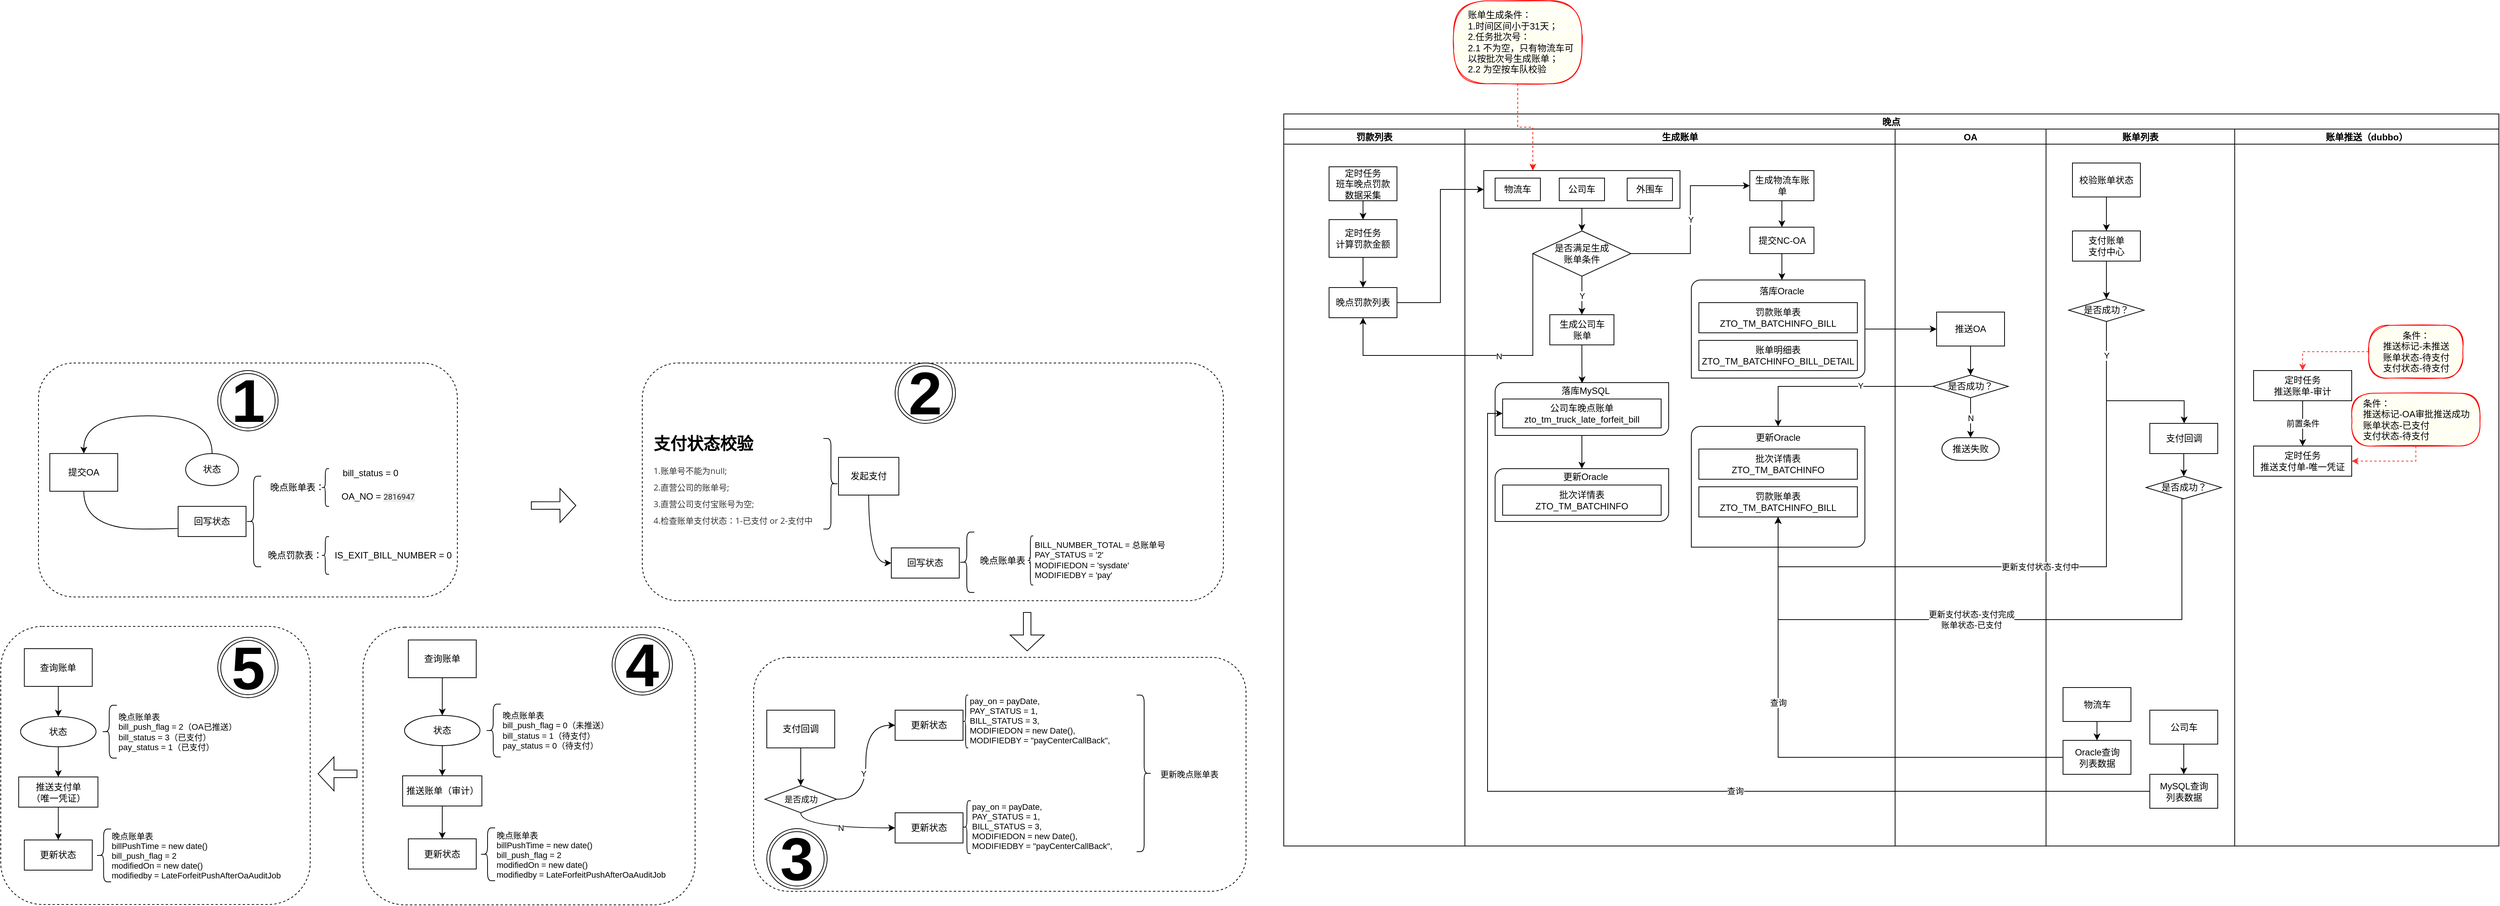 <mxfile version="16.4.5" type="github">
  <diagram id="prtHgNgQTEPvFCAcTncT" name="Page-1">
    <mxGraphModel dx="4143" dy="800" grid="1" gridSize="10" guides="1" tooltips="1" connect="1" arrows="1" fold="1" page="1" pageScale="1" pageWidth="827" pageHeight="1169" math="0" shadow="0">
      <root>
        <mxCell id="0" />
        <mxCell id="1" parent="0" />
        <mxCell id="BuZSOV_z1AhCAbQK65fi-113" value="" style="rounded=1;whiteSpace=wrap;html=1;fontSize=11;dashed=1;" parent="1" vertex="1">
          <mxGeometry x="-1960" y="1169" width="410" height="368.5" as="geometry" />
        </mxCell>
        <mxCell id="BuZSOV_z1AhCAbQK65fi-112" value="" style="rounded=1;whiteSpace=wrap;html=1;fontSize=11;dashed=1;" parent="1" vertex="1">
          <mxGeometry x="-1480" y="1170" width="440" height="368" as="geometry" />
        </mxCell>
        <mxCell id="BuZSOV_z1AhCAbQK65fi-111" value="" style="rounded=1;whiteSpace=wrap;html=1;fontSize=11;dashed=1;" parent="1" vertex="1">
          <mxGeometry x="-962.5" y="1210" width="652.5" height="310" as="geometry" />
        </mxCell>
        <mxCell id="BuZSOV_z1AhCAbQK65fi-108" value="" style="rounded=1;whiteSpace=wrap;html=1;fontSize=11;dashed=1;" parent="1" vertex="1">
          <mxGeometry x="-1910" y="820" width="555" height="310" as="geometry" />
        </mxCell>
        <mxCell id="uMShp87c-m1YUWxw9GuE-2" value="晚点" style="swimlane;childLayout=stackLayout;resizeParent=1;resizeParentMax=0;startSize=20;" parent="1" vertex="1">
          <mxGeometry x="-260" y="490" width="1610" height="970" as="geometry" />
        </mxCell>
        <mxCell id="uMShp87c-m1YUWxw9GuE-4" value="罚款列表" style="swimlane;startSize=20;" parent="uMShp87c-m1YUWxw9GuE-2" vertex="1">
          <mxGeometry y="20" width="240" height="950" as="geometry" />
        </mxCell>
        <mxCell id="uMShp87c-m1YUWxw9GuE-195" value="" style="edgeStyle=orthogonalEdgeStyle;rounded=0;orthogonalLoop=1;jettySize=auto;html=1;strokeColor=#000000;" parent="uMShp87c-m1YUWxw9GuE-4" source="uMShp87c-m1YUWxw9GuE-7" target="uMShp87c-m1YUWxw9GuE-193" edge="1">
          <mxGeometry relative="1" as="geometry" />
        </mxCell>
        <mxCell id="uMShp87c-m1YUWxw9GuE-7" value="定时任务&lt;br&gt;计算罚款金额" style="rounded=0;whiteSpace=wrap;html=1;" parent="uMShp87c-m1YUWxw9GuE-4" vertex="1">
          <mxGeometry x="60" y="120" width="90" height="50" as="geometry" />
        </mxCell>
        <mxCell id="uMShp87c-m1YUWxw9GuE-194" style="edgeStyle=orthogonalEdgeStyle;rounded=0;orthogonalLoop=1;jettySize=auto;html=1;exitX=0.5;exitY=1;exitDx=0;exitDy=0;entryX=0.5;entryY=0;entryDx=0;entryDy=0;strokeColor=#000000;" parent="uMShp87c-m1YUWxw9GuE-4" source="uMShp87c-m1YUWxw9GuE-6" target="uMShp87c-m1YUWxw9GuE-7" edge="1">
          <mxGeometry relative="1" as="geometry" />
        </mxCell>
        <mxCell id="uMShp87c-m1YUWxw9GuE-6" value="定时任务&lt;br&gt;班车晚点罚款&lt;br&gt;数据采集" style="rounded=0;whiteSpace=wrap;html=1;" parent="uMShp87c-m1YUWxw9GuE-4" vertex="1">
          <mxGeometry x="60" y="50" width="90" height="45" as="geometry" />
        </mxCell>
        <mxCell id="uMShp87c-m1YUWxw9GuE-193" value="晚点罚款列表" style="rounded=0;whiteSpace=wrap;html=1;" parent="uMShp87c-m1YUWxw9GuE-4" vertex="1">
          <mxGeometry x="60" y="210" width="90" height="40" as="geometry" />
        </mxCell>
        <mxCell id="uMShp87c-m1YUWxw9GuE-113" style="rounded=0;orthogonalLoop=1;jettySize=auto;html=1;exitX=0;exitY=0.5;exitDx=0;exitDy=0;edgeStyle=orthogonalEdgeStyle;" parent="uMShp87c-m1YUWxw9GuE-2" source="uMShp87c-m1YUWxw9GuE-103" target="uMShp87c-m1YUWxw9GuE-109" edge="1">
          <mxGeometry relative="1" as="geometry">
            <mxPoint x="616" y="644" as="targetPoint" />
          </mxGeometry>
        </mxCell>
        <mxCell id="uMShp87c-m1YUWxw9GuE-117" value="Y" style="edgeLabel;html=1;align=center;verticalAlign=middle;resizable=0;points=[];" parent="uMShp87c-m1YUWxw9GuE-113" vertex="1" connectable="0">
          <mxGeometry x="-0.257" y="-1" relative="1" as="geometry">
            <mxPoint as="offset" />
          </mxGeometry>
        </mxCell>
        <mxCell id="uMShp87c-m1YUWxw9GuE-5" value="生成账单" style="swimlane;startSize=20;" parent="uMShp87c-m1YUWxw9GuE-2" vertex="1">
          <mxGeometry x="240" y="20" width="570" height="950" as="geometry" />
        </mxCell>
        <mxCell id="uMShp87c-m1YUWxw9GuE-129" style="edgeStyle=none;rounded=0;orthogonalLoop=1;jettySize=auto;html=1;exitX=0.5;exitY=1;exitDx=0;exitDy=0;" parent="uMShp87c-m1YUWxw9GuE-5" source="uMShp87c-m1YUWxw9GuE-128" target="uMShp87c-m1YUWxw9GuE-32" edge="1">
          <mxGeometry relative="1" as="geometry" />
        </mxCell>
        <mxCell id="uMShp87c-m1YUWxw9GuE-128" value="" style="rounded=0;whiteSpace=wrap;html=1;strokeWidth=1;" parent="uMShp87c-m1YUWxw9GuE-5" vertex="1">
          <mxGeometry x="25" y="55" width="260" height="50" as="geometry" />
        </mxCell>
        <mxCell id="uMShp87c-m1YUWxw9GuE-75" value="" style="group" parent="uMShp87c-m1YUWxw9GuE-5" vertex="1" connectable="0">
          <mxGeometry x="300" y="200" width="240" height="130" as="geometry" />
        </mxCell>
        <mxCell id="uMShp87c-m1YUWxw9GuE-73" value="" style="verticalLabelPosition=bottom;verticalAlign=top;html=1;shape=mxgraph.basic.diag_round_rect;dx=6;" parent="uMShp87c-m1YUWxw9GuE-75" vertex="1">
          <mxGeometry width="230" height="130" as="geometry" />
        </mxCell>
        <mxCell id="uMShp87c-m1YUWxw9GuE-74" value="落库Oracle" style="text;html=1;strokeColor=none;fillColor=none;align=center;verticalAlign=middle;whiteSpace=wrap;rounded=0;" parent="uMShp87c-m1YUWxw9GuE-75" vertex="1">
          <mxGeometry x="80" width="80" height="30" as="geometry" />
        </mxCell>
        <mxCell id="uMShp87c-m1YUWxw9GuE-71" value="罚款账单表&lt;br&gt;ZTO_TM_BATCHINFO_BILL" style="rounded=0;whiteSpace=wrap;html=1;" parent="uMShp87c-m1YUWxw9GuE-75" vertex="1">
          <mxGeometry x="10" y="30" width="210.0" height="40" as="geometry" />
        </mxCell>
        <mxCell id="uMShp87c-m1YUWxw9GuE-99" value="账单明细表&lt;br&gt;ZTO_TM_BATCHINFO_BILL_DETAIL" style="rounded=0;whiteSpace=wrap;html=1;" parent="uMShp87c-m1YUWxw9GuE-75" vertex="1">
          <mxGeometry x="10" y="80" width="210.0" height="40" as="geometry" />
        </mxCell>
        <mxCell id="Ff-NXSMMzTuw5tHWKXth-2" style="edgeStyle=orthogonalEdgeStyle;rounded=0;orthogonalLoop=1;jettySize=auto;html=1;exitX=0.5;exitY=1;exitDx=0;exitDy=0;" parent="uMShp87c-m1YUWxw9GuE-5" source="uMShp87c-m1YUWxw9GuE-9" target="uMShp87c-m1YUWxw9GuE-49" edge="1">
          <mxGeometry relative="1" as="geometry" />
        </mxCell>
        <mxCell id="uMShp87c-m1YUWxw9GuE-9" value="生成物流车账单" style="rounded=0;whiteSpace=wrap;html=1;" parent="uMShp87c-m1YUWxw9GuE-5" vertex="1">
          <mxGeometry x="377.5" y="55" width="85" height="40" as="geometry" />
        </mxCell>
        <mxCell id="uMShp87c-m1YUWxw9GuE-10" value="公司车" style="rounded=0;whiteSpace=wrap;html=1;" parent="uMShp87c-m1YUWxw9GuE-5" vertex="1">
          <mxGeometry x="125" y="65" width="60" height="30" as="geometry" />
        </mxCell>
        <mxCell id="uMShp87c-m1YUWxw9GuE-22" value="物流车" style="rounded=0;whiteSpace=wrap;html=1;" parent="uMShp87c-m1YUWxw9GuE-5" vertex="1">
          <mxGeometry x="40" y="65" width="60" height="30" as="geometry" />
        </mxCell>
        <mxCell id="uMShp87c-m1YUWxw9GuE-23" value="外围车" style="rounded=0;whiteSpace=wrap;html=1;" parent="uMShp87c-m1YUWxw9GuE-5" vertex="1">
          <mxGeometry x="215" y="65" width="60" height="30" as="geometry" />
        </mxCell>
        <mxCell id="uMShp87c-m1YUWxw9GuE-240" value="Y" style="edgeStyle=orthogonalEdgeStyle;rounded=0;orthogonalLoop=1;jettySize=auto;html=1;exitX=1;exitY=0.5;exitDx=0;exitDy=0;entryX=0;entryY=0.5;entryDx=0;entryDy=0;strokeColor=#000000;" parent="uMShp87c-m1YUWxw9GuE-5" source="uMShp87c-m1YUWxw9GuE-32" target="uMShp87c-m1YUWxw9GuE-9" edge="1">
          <mxGeometry relative="1" as="geometry" />
        </mxCell>
        <mxCell id="uMShp87c-m1YUWxw9GuE-243" value="Y" style="edgeStyle=orthogonalEdgeStyle;rounded=0;orthogonalLoop=1;jettySize=auto;html=1;exitX=0.5;exitY=1;exitDx=0;exitDy=0;entryX=0.5;entryY=0;entryDx=0;entryDy=0;strokeColor=#000000;" parent="uMShp87c-m1YUWxw9GuE-5" source="uMShp87c-m1YUWxw9GuE-32" target="uMShp87c-m1YUWxw9GuE-237" edge="1">
          <mxGeometry relative="1" as="geometry" />
        </mxCell>
        <mxCell id="uMShp87c-m1YUWxw9GuE-32" value="是否满足生成&lt;br&gt;账单条件" style="rhombus;whiteSpace=wrap;html=1;" parent="uMShp87c-m1YUWxw9GuE-5" vertex="1">
          <mxGeometry x="90" y="135" width="130" height="60" as="geometry" />
        </mxCell>
        <mxCell id="uMShp87c-m1YUWxw9GuE-108" value="" style="group" parent="uMShp87c-m1YUWxw9GuE-5" vertex="1" connectable="0">
          <mxGeometry x="300" y="394" width="240" height="160" as="geometry" />
        </mxCell>
        <mxCell id="uMShp87c-m1YUWxw9GuE-109" value="" style="verticalLabelPosition=bottom;verticalAlign=top;html=1;shape=mxgraph.basic.diag_round_rect;dx=6;" parent="uMShp87c-m1YUWxw9GuE-108" vertex="1">
          <mxGeometry width="230" height="160" as="geometry" />
        </mxCell>
        <mxCell id="uMShp87c-m1YUWxw9GuE-110" value="更新Oracle" style="text;html=1;strokeColor=none;fillColor=none;align=center;verticalAlign=middle;whiteSpace=wrap;rounded=0;" parent="uMShp87c-m1YUWxw9GuE-108" vertex="1">
          <mxGeometry x="80" width="70" height="30" as="geometry" />
        </mxCell>
        <mxCell id="uMShp87c-m1YUWxw9GuE-112" value="批次详情表&lt;br&gt;ZTO_TM_BATCHINFO" style="rounded=0;whiteSpace=wrap;html=1;" parent="uMShp87c-m1YUWxw9GuE-108" vertex="1">
          <mxGeometry x="10" y="30" width="210.0" height="40" as="geometry" />
        </mxCell>
        <mxCell id="uMShp87c-m1YUWxw9GuE-111" value="罚款账单表&lt;br&gt;ZTO_TM_BATCHINFO_BILL" style="rounded=0;whiteSpace=wrap;html=1;" parent="uMShp87c-m1YUWxw9GuE-108" vertex="1">
          <mxGeometry x="10" y="80" width="210.0" height="40" as="geometry" />
        </mxCell>
        <mxCell id="uMShp87c-m1YUWxw9GuE-237" value="生成公司车&lt;br&gt;账单" style="rounded=0;whiteSpace=wrap;html=1;" parent="uMShp87c-m1YUWxw9GuE-5" vertex="1">
          <mxGeometry x="112.5" y="246" width="85" height="40" as="geometry" />
        </mxCell>
        <mxCell id="uMShp87c-m1YUWxw9GuE-251" value="" style="group" parent="uMShp87c-m1YUWxw9GuE-5" vertex="1" connectable="0">
          <mxGeometry x="40" y="336" width="240" height="94" as="geometry" />
        </mxCell>
        <mxCell id="uMShp87c-m1YUWxw9GuE-252" value="" style="verticalLabelPosition=bottom;verticalAlign=top;html=1;shape=mxgraph.basic.diag_round_rect;dx=6;" parent="uMShp87c-m1YUWxw9GuE-251" vertex="1">
          <mxGeometry width="230" height="70" as="geometry" />
        </mxCell>
        <mxCell id="uMShp87c-m1YUWxw9GuE-257" value="" style="edgeStyle=orthogonalEdgeStyle;rounded=0;orthogonalLoop=1;jettySize=auto;html=1;strokeColor=#000000;" parent="uMShp87c-m1YUWxw9GuE-251" source="uMShp87c-m1YUWxw9GuE-253" target="uMShp87c-m1YUWxw9GuE-254" edge="1">
          <mxGeometry relative="1" as="geometry" />
        </mxCell>
        <mxCell id="uMShp87c-m1YUWxw9GuE-253" value="落库MySQL" style="text;html=1;strokeColor=none;fillColor=none;align=center;verticalAlign=middle;whiteSpace=wrap;rounded=0;" parent="uMShp87c-m1YUWxw9GuE-251" vertex="1">
          <mxGeometry x="80" width="80" height="21.692" as="geometry" />
        </mxCell>
        <mxCell id="uMShp87c-m1YUWxw9GuE-254" value="公司车晚点账单&lt;br&gt;zto_tm_truck_late_forfeit_bill" style="rounded=0;whiteSpace=wrap;html=1;" parent="uMShp87c-m1YUWxw9GuE-251" vertex="1">
          <mxGeometry x="10" y="21.69" width="210" height="38.31" as="geometry" />
        </mxCell>
        <mxCell id="uMShp87c-m1YUWxw9GuE-244" style="edgeStyle=orthogonalEdgeStyle;rounded=0;orthogonalLoop=1;jettySize=auto;html=1;exitX=0.5;exitY=1;exitDx=0;exitDy=0;strokeColor=#000000;entryX=0.441;entryY=0.037;entryDx=0;entryDy=0;entryPerimeter=0;" parent="uMShp87c-m1YUWxw9GuE-5" source="uMShp87c-m1YUWxw9GuE-237" target="uMShp87c-m1YUWxw9GuE-253" edge="1">
          <mxGeometry relative="1" as="geometry">
            <mxPoint x="155" y="340" as="targetPoint" />
          </mxGeometry>
        </mxCell>
        <mxCell id="uMShp87c-m1YUWxw9GuE-258" value="" style="group" parent="uMShp87c-m1YUWxw9GuE-5" vertex="1" connectable="0">
          <mxGeometry x="40" y="450" width="240" height="94" as="geometry" />
        </mxCell>
        <mxCell id="uMShp87c-m1YUWxw9GuE-259" value="" style="verticalLabelPosition=bottom;verticalAlign=top;html=1;shape=mxgraph.basic.diag_round_rect;dx=6;" parent="uMShp87c-m1YUWxw9GuE-258" vertex="1">
          <mxGeometry width="230" height="70" as="geometry" />
        </mxCell>
        <mxCell id="uMShp87c-m1YUWxw9GuE-261" value="更新Oracle" style="text;html=1;strokeColor=none;fillColor=none;align=center;verticalAlign=middle;whiteSpace=wrap;rounded=0;" parent="uMShp87c-m1YUWxw9GuE-258" vertex="1">
          <mxGeometry x="80" width="80" height="21.692" as="geometry" />
        </mxCell>
        <mxCell id="uMShp87c-m1YUWxw9GuE-263" value="批次详情表&lt;br&gt;ZTO_TM_BATCHINFO" style="rounded=0;whiteSpace=wrap;html=1;" parent="uMShp87c-m1YUWxw9GuE-258" vertex="1">
          <mxGeometry x="10" y="21.69" width="210.0" height="40" as="geometry" />
        </mxCell>
        <mxCell id="uMShp87c-m1YUWxw9GuE-264" style="edgeStyle=orthogonalEdgeStyle;rounded=0;orthogonalLoop=1;jettySize=auto;html=1;exitX=0.5;exitY=1;exitDx=0;exitDy=0;exitPerimeter=0;strokeColor=#000000;entryX=0.5;entryY=0;entryDx=0;entryDy=0;entryPerimeter=0;" parent="uMShp87c-m1YUWxw9GuE-5" source="uMShp87c-m1YUWxw9GuE-252" target="uMShp87c-m1YUWxw9GuE-259" edge="1">
          <mxGeometry relative="1" as="geometry">
            <mxPoint x="160" y="450" as="targetPoint" />
          </mxGeometry>
        </mxCell>
        <mxCell id="uMShp87c-m1YUWxw9GuE-49" value="提交NC-OA" style="rounded=0;whiteSpace=wrap;html=1;" parent="uMShp87c-m1YUWxw9GuE-5" vertex="1">
          <mxGeometry x="377.5" y="130" width="85" height="35" as="geometry" />
        </mxCell>
        <mxCell id="uMShp87c-m1YUWxw9GuE-131" style="edgeStyle=orthogonalEdgeStyle;rounded=0;orthogonalLoop=1;jettySize=auto;html=1;exitX=0.5;exitY=1;exitDx=0;exitDy=0;entryX=0.5;entryY=0;entryDx=0;entryDy=0;" parent="uMShp87c-m1YUWxw9GuE-5" source="uMShp87c-m1YUWxw9GuE-49" target="uMShp87c-m1YUWxw9GuE-74" edge="1">
          <mxGeometry relative="1" as="geometry" />
        </mxCell>
        <mxCell id="uMShp87c-m1YUWxw9GuE-47" value="OA" style="swimlane;startSize=20;" parent="uMShp87c-m1YUWxw9GuE-2" vertex="1">
          <mxGeometry x="810" y="20" width="200" height="950" as="geometry" />
        </mxCell>
        <mxCell id="uMShp87c-m1YUWxw9GuE-100" value="推送OA" style="rounded=0;whiteSpace=wrap;html=1;" parent="uMShp87c-m1YUWxw9GuE-47" vertex="1">
          <mxGeometry x="55" y="242.5" width="90" height="45" as="geometry" />
        </mxCell>
        <mxCell id="uMShp87c-m1YUWxw9GuE-103" value="是否成功？" style="rhombus;whiteSpace=wrap;html=1;" parent="uMShp87c-m1YUWxw9GuE-47" vertex="1">
          <mxGeometry x="50" y="326" width="100" height="30" as="geometry" />
        </mxCell>
        <mxCell id="uMShp87c-m1YUWxw9GuE-102" style="edgeStyle=orthogonalEdgeStyle;rounded=0;orthogonalLoop=1;jettySize=auto;html=1;exitX=0.5;exitY=1;exitDx=0;exitDy=0;" parent="uMShp87c-m1YUWxw9GuE-47" source="uMShp87c-m1YUWxw9GuE-100" target="uMShp87c-m1YUWxw9GuE-103" edge="1">
          <mxGeometry relative="1" as="geometry">
            <mxPoint x="100" y="330" as="targetPoint" />
          </mxGeometry>
        </mxCell>
        <mxCell id="uMShp87c-m1YUWxw9GuE-115" value="推送失败" style="strokeWidth=1;html=1;shape=mxgraph.flowchart.terminator;whiteSpace=wrap;" parent="uMShp87c-m1YUWxw9GuE-47" vertex="1">
          <mxGeometry x="62" y="409" width="76" height="30" as="geometry" />
        </mxCell>
        <mxCell id="uMShp87c-m1YUWxw9GuE-105" value="N" style="edgeStyle=orthogonalEdgeStyle;rounded=0;orthogonalLoop=1;jettySize=auto;html=1;exitX=0.5;exitY=1;exitDx=0;exitDy=0;entryX=0.5;entryY=0;entryDx=0;entryDy=0;entryPerimeter=0;" parent="uMShp87c-m1YUWxw9GuE-47" source="uMShp87c-m1YUWxw9GuE-103" target="uMShp87c-m1YUWxw9GuE-115" edge="1">
          <mxGeometry relative="1" as="geometry">
            <mxPoint x="100" y="400" as="targetPoint" />
          </mxGeometry>
        </mxCell>
        <mxCell id="uMShp87c-m1YUWxw9GuE-198" style="edgeStyle=orthogonalEdgeStyle;rounded=0;orthogonalLoop=1;jettySize=auto;html=1;exitX=1;exitY=0.5;exitDx=0;exitDy=0;entryX=0;entryY=0.5;entryDx=0;entryDy=0;strokeColor=#000000;" parent="uMShp87c-m1YUWxw9GuE-2" source="uMShp87c-m1YUWxw9GuE-193" target="uMShp87c-m1YUWxw9GuE-128" edge="1">
          <mxGeometry relative="1" as="geometry" />
        </mxCell>
        <mxCell id="uMShp87c-m1YUWxw9GuE-273" style="edgeStyle=orthogonalEdgeStyle;rounded=0;orthogonalLoop=1;jettySize=auto;html=1;exitX=0;exitY=0.5;exitDx=0;exitDy=0;entryX=0.5;entryY=1;entryDx=0;entryDy=0;strokeColor=#000000;" parent="uMShp87c-m1YUWxw9GuE-2" source="uMShp87c-m1YUWxw9GuE-32" target="uMShp87c-m1YUWxw9GuE-193" edge="1">
          <mxGeometry relative="1" as="geometry">
            <Array as="points">
              <mxPoint x="330" y="320" />
              <mxPoint x="105" y="320" />
            </Array>
          </mxGeometry>
        </mxCell>
        <mxCell id="uMShp87c-m1YUWxw9GuE-274" value="N" style="edgeLabel;html=1;align=center;verticalAlign=middle;resizable=0;points=[];" parent="uMShp87c-m1YUWxw9GuE-273" vertex="1" connectable="0">
          <mxGeometry x="-0.12" y="1" relative="1" as="geometry">
            <mxPoint as="offset" />
          </mxGeometry>
        </mxCell>
        <mxCell id="uMShp87c-m1YUWxw9GuE-265" value="账单列表" style="swimlane;startSize=20;" parent="uMShp87c-m1YUWxw9GuE-2" vertex="1">
          <mxGeometry x="1010" y="20" width="250" height="950" as="geometry" />
        </mxCell>
        <mxCell id="uMShp87c-m1YUWxw9GuE-361" style="edgeStyle=orthogonalEdgeStyle;rounded=0;orthogonalLoop=1;jettySize=auto;html=1;exitX=0.5;exitY=1;exitDx=0;exitDy=0;entryX=0.5;entryY=0;entryDx=0;entryDy=0;strokeColor=#000000;" parent="uMShp87c-m1YUWxw9GuE-265" source="uMShp87c-m1YUWxw9GuE-355" target="uMShp87c-m1YUWxw9GuE-359" edge="1">
          <mxGeometry relative="1" as="geometry" />
        </mxCell>
        <mxCell id="uMShp87c-m1YUWxw9GuE-355" value="支付账单&lt;br&gt;支付中心" style="rounded=0;whiteSpace=wrap;html=1;" parent="uMShp87c-m1YUWxw9GuE-265" vertex="1">
          <mxGeometry x="35" y="135" width="90" height="40" as="geometry" />
        </mxCell>
        <mxCell id="uMShp87c-m1YUWxw9GuE-358" style="edgeStyle=orthogonalEdgeStyle;rounded=0;orthogonalLoop=1;jettySize=auto;html=1;exitX=0.5;exitY=1;exitDx=0;exitDy=0;entryX=0.5;entryY=0;entryDx=0;entryDy=0;strokeColor=#000000;" parent="uMShp87c-m1YUWxw9GuE-265" source="uMShp87c-m1YUWxw9GuE-356" target="uMShp87c-m1YUWxw9GuE-355" edge="1">
          <mxGeometry relative="1" as="geometry" />
        </mxCell>
        <mxCell id="uMShp87c-m1YUWxw9GuE-356" value="校验账单状态&lt;br&gt;" style="rounded=0;whiteSpace=wrap;html=1;" parent="uMShp87c-m1YUWxw9GuE-265" vertex="1">
          <mxGeometry x="35" y="45" width="90" height="45" as="geometry" />
        </mxCell>
        <mxCell id="uMShp87c-m1YUWxw9GuE-376" style="edgeStyle=orthogonalEdgeStyle;rounded=0;orthogonalLoop=1;jettySize=auto;html=1;exitX=0.5;exitY=1;exitDx=0;exitDy=0;strokeColor=#000000;" parent="uMShp87c-m1YUWxw9GuE-265" source="uMShp87c-m1YUWxw9GuE-359" target="uMShp87c-m1YUWxw9GuE-368" edge="1">
          <mxGeometry relative="1" as="geometry">
            <Array as="points">
              <mxPoint x="80" y="360" />
              <mxPoint x="183" y="360" />
            </Array>
          </mxGeometry>
        </mxCell>
        <mxCell id="uMShp87c-m1YUWxw9GuE-359" value="是否成功？" style="rhombus;whiteSpace=wrap;html=1;" parent="uMShp87c-m1YUWxw9GuE-265" vertex="1">
          <mxGeometry x="30" y="225" width="100" height="30" as="geometry" />
        </mxCell>
        <mxCell id="Ff-NXSMMzTuw5tHWKXth-5" style="edgeStyle=orthogonalEdgeStyle;rounded=0;orthogonalLoop=1;jettySize=auto;html=1;exitX=0.5;exitY=1;exitDx=0;exitDy=0;" parent="uMShp87c-m1YUWxw9GuE-265" source="uMShp87c-m1YUWxw9GuE-368" target="uMShp87c-m1YUWxw9GuE-369" edge="1">
          <mxGeometry relative="1" as="geometry" />
        </mxCell>
        <mxCell id="uMShp87c-m1YUWxw9GuE-368" value="支付回调" style="rounded=0;whiteSpace=wrap;html=1;" parent="uMShp87c-m1YUWxw9GuE-265" vertex="1">
          <mxGeometry x="137.5" y="390" width="90" height="40" as="geometry" />
        </mxCell>
        <mxCell id="uMShp87c-m1YUWxw9GuE-369" value="是否成功？" style="rhombus;whiteSpace=wrap;html=1;" parent="uMShp87c-m1YUWxw9GuE-265" vertex="1">
          <mxGeometry x="132.5" y="460" width="100" height="30" as="geometry" />
        </mxCell>
        <mxCell id="uMShp87c-m1YUWxw9GuE-272" value="公司车" style="rounded=0;whiteSpace=wrap;html=1;" parent="uMShp87c-m1YUWxw9GuE-265" vertex="1">
          <mxGeometry x="137.5" y="770" width="90" height="45" as="geometry" />
        </mxCell>
        <mxCell id="uMShp87c-m1YUWxw9GuE-345" value="MySQL查询&lt;br&gt;列表数据" style="rounded=0;whiteSpace=wrap;html=1;" parent="uMShp87c-m1YUWxw9GuE-265" vertex="1">
          <mxGeometry x="137.5" y="855" width="90" height="45" as="geometry" />
        </mxCell>
        <mxCell id="uMShp87c-m1YUWxw9GuE-346" style="edgeStyle=orthogonalEdgeStyle;rounded=0;orthogonalLoop=1;jettySize=auto;html=1;exitX=0.5;exitY=1;exitDx=0;exitDy=0;strokeColor=#000000;" parent="uMShp87c-m1YUWxw9GuE-265" source="uMShp87c-m1YUWxw9GuE-272" target="uMShp87c-m1YUWxw9GuE-345" edge="1">
          <mxGeometry relative="1" as="geometry" />
        </mxCell>
        <mxCell id="Ff-NXSMMzTuw5tHWKXth-9" style="edgeStyle=orthogonalEdgeStyle;rounded=0;orthogonalLoop=1;jettySize=auto;html=1;exitX=0.5;exitY=1;exitDx=0;exitDy=0;entryX=0.5;entryY=0;entryDx=0;entryDy=0;" parent="uMShp87c-m1YUWxw9GuE-265" source="Ff-NXSMMzTuw5tHWKXth-7" target="Ff-NXSMMzTuw5tHWKXth-8" edge="1">
          <mxGeometry relative="1" as="geometry" />
        </mxCell>
        <mxCell id="Ff-NXSMMzTuw5tHWKXth-7" value="物流车" style="rounded=0;whiteSpace=wrap;html=1;" parent="uMShp87c-m1YUWxw9GuE-265" vertex="1">
          <mxGeometry x="22.5" y="740" width="90" height="45" as="geometry" />
        </mxCell>
        <mxCell id="Ff-NXSMMzTuw5tHWKXth-8" value="Oracle查询&lt;br&gt;列表数据" style="rounded=0;whiteSpace=wrap;html=1;" parent="uMShp87c-m1YUWxw9GuE-265" vertex="1">
          <mxGeometry x="22.5" y="810" width="90" height="45" as="geometry" />
        </mxCell>
        <mxCell id="uMShp87c-m1YUWxw9GuE-120" value="账单推送（dubbo）" style="swimlane;startSize=20;" parent="uMShp87c-m1YUWxw9GuE-2" vertex="1">
          <mxGeometry x="1260" y="20" width="350" height="950" as="geometry" />
        </mxCell>
        <mxCell id="uMShp87c-m1YUWxw9GuE-140" value="前置条件" style="edgeStyle=orthogonalEdgeStyle;rounded=0;orthogonalLoop=1;jettySize=auto;html=1;exitX=0.5;exitY=1;exitDx=0;exitDy=0;entryX=0.5;entryY=0;entryDx=0;entryDy=0;" parent="uMShp87c-m1YUWxw9GuE-120" source="uMShp87c-m1YUWxw9GuE-136" target="uMShp87c-m1YUWxw9GuE-137" edge="1">
          <mxGeometry relative="1" as="geometry" />
        </mxCell>
        <mxCell id="uMShp87c-m1YUWxw9GuE-136" value="定时任务&lt;br&gt;推送账单-审计" style="rounded=0;whiteSpace=wrap;html=1;strokeWidth=1;" parent="uMShp87c-m1YUWxw9GuE-120" vertex="1">
          <mxGeometry x="25" y="320" width="130" height="40" as="geometry" />
        </mxCell>
        <mxCell id="uMShp87c-m1YUWxw9GuE-137" value="定时任务&lt;br&gt;推送支付单-唯一凭证" style="rounded=0;whiteSpace=wrap;html=1;strokeWidth=1;" parent="uMShp87c-m1YUWxw9GuE-120" vertex="1">
          <mxGeometry x="25" y="420" width="130" height="40" as="geometry" />
        </mxCell>
        <mxCell id="uMShp87c-m1YUWxw9GuE-141" style="edgeStyle=orthogonalEdgeStyle;rounded=0;orthogonalLoop=1;jettySize=auto;html=1;exitX=0;exitY=0.5;exitDx=0;exitDy=0;entryX=0.5;entryY=0;entryDx=0;entryDy=0;strokeColor=#FF3333;dashed=1;" parent="uMShp87c-m1YUWxw9GuE-120" source="uMShp87c-m1YUWxw9GuE-138" target="uMShp87c-m1YUWxw9GuE-136" edge="1">
          <mxGeometry relative="1" as="geometry" />
        </mxCell>
        <mxCell id="uMShp87c-m1YUWxw9GuE-138" value="条件：&lt;br&gt;推送标记-未推送&lt;br&gt;账单状态-待支付&lt;br&gt;支付状态-待支付&lt;br&gt;" style="rounded=1;whiteSpace=wrap;html=1;arcSize=40;fontColor=#000000;fillColor=#ffffc0;strokeColor=#ff0000;align=center;glass=0;shadow=0;sketch=1;" parent="uMShp87c-m1YUWxw9GuE-120" vertex="1">
          <mxGeometry x="177.5" y="260" width="125" height="70" as="geometry" />
        </mxCell>
        <mxCell id="uMShp87c-m1YUWxw9GuE-144" style="edgeStyle=orthogonalEdgeStyle;rounded=0;orthogonalLoop=1;jettySize=auto;html=1;exitX=0.5;exitY=1;exitDx=0;exitDy=0;entryX=1;entryY=0.5;entryDx=0;entryDy=0;dashed=1;strokeColor=#FF3333;" parent="uMShp87c-m1YUWxw9GuE-120" source="uMShp87c-m1YUWxw9GuE-143" target="uMShp87c-m1YUWxw9GuE-137" edge="1">
          <mxGeometry relative="1" as="geometry" />
        </mxCell>
        <mxCell id="uMShp87c-m1YUWxw9GuE-143" value="条件：&lt;br&gt;推送标记-OA审批推送成功&lt;br&gt;账单状态-已支付&lt;br&gt;支付状态-待支付" style="rounded=1;whiteSpace=wrap;html=1;arcSize=40;fontColor=#000000;fillColor=#ffffc0;strokeColor=#ff0000;align=left;glass=0;shadow=0;sketch=1;spacingLeft=13;" parent="uMShp87c-m1YUWxw9GuE-120" vertex="1">
          <mxGeometry x="155" y="350" width="170" height="70" as="geometry" />
        </mxCell>
        <mxCell id="uMShp87c-m1YUWxw9GuE-362" value="更新支付状态-支付中" style="edgeStyle=orthogonalEdgeStyle;rounded=0;orthogonalLoop=1;jettySize=auto;html=1;exitX=0.5;exitY=1;exitDx=0;exitDy=0;entryX=0.5;entryY=1;entryDx=0;entryDy=0;strokeColor=#000000;" parent="uMShp87c-m1YUWxw9GuE-2" source="uMShp87c-m1YUWxw9GuE-359" target="uMShp87c-m1YUWxw9GuE-111" edge="1">
          <mxGeometry relative="1" as="geometry">
            <Array as="points">
              <mxPoint x="1090" y="600" />
              <mxPoint x="655" y="600" />
            </Array>
          </mxGeometry>
        </mxCell>
        <mxCell id="Ff-NXSMMzTuw5tHWKXth-4" value="Y" style="edgeLabel;html=1;align=center;verticalAlign=middle;resizable=0;points=[];" parent="uMShp87c-m1YUWxw9GuE-362" vertex="1" connectable="0">
          <mxGeometry x="-0.705" relative="1" as="geometry">
            <mxPoint y="-77" as="offset" />
          </mxGeometry>
        </mxCell>
        <mxCell id="uMShp87c-m1YUWxw9GuE-371" style="edgeStyle=orthogonalEdgeStyle;rounded=0;orthogonalLoop=1;jettySize=auto;html=1;exitX=0.5;exitY=1;exitDx=0;exitDy=0;entryX=0.5;entryY=1;entryDx=0;entryDy=0;strokeColor=#000000;" parent="uMShp87c-m1YUWxw9GuE-2" source="uMShp87c-m1YUWxw9GuE-369" target="uMShp87c-m1YUWxw9GuE-111" edge="1">
          <mxGeometry relative="1" as="geometry">
            <Array as="points">
              <mxPoint x="1190" y="510" />
              <mxPoint x="1190" y="670" />
              <mxPoint x="655" y="670" />
            </Array>
          </mxGeometry>
        </mxCell>
        <mxCell id="uMShp87c-m1YUWxw9GuE-372" value="更新支付状态-支付完成&lt;br&gt;账单状态-已支付" style="edgeLabel;html=1;align=center;verticalAlign=middle;resizable=0;points=[];" parent="uMShp87c-m1YUWxw9GuE-371" vertex="1" connectable="0">
          <mxGeometry x="0.182" y="-1" relative="1" as="geometry">
            <mxPoint x="51" y="1" as="offset" />
          </mxGeometry>
        </mxCell>
        <mxCell id="uMShp87c-m1YUWxw9GuE-378" value="查询" style="edgeStyle=orthogonalEdgeStyle;rounded=0;orthogonalLoop=1;jettySize=auto;html=1;exitX=0;exitY=0.5;exitDx=0;exitDy=0;entryX=0.5;entryY=1;entryDx=0;entryDy=0;strokeColor=#000000;" parent="uMShp87c-m1YUWxw9GuE-2" source="Ff-NXSMMzTuw5tHWKXth-8" target="uMShp87c-m1YUWxw9GuE-111" edge="1">
          <mxGeometry x="0.293" relative="1" as="geometry">
            <mxPoint x="1032.5" y="722.5" as="sourcePoint" />
            <mxPoint as="offset" />
          </mxGeometry>
        </mxCell>
        <mxCell id="uMShp87c-m1YUWxw9GuE-379" style="edgeStyle=orthogonalEdgeStyle;rounded=0;orthogonalLoop=1;jettySize=auto;html=1;exitX=0;exitY=0.5;exitDx=0;exitDy=0;entryX=0;entryY=0.5;entryDx=0;entryDy=0;strokeColor=#000000;" parent="uMShp87c-m1YUWxw9GuE-2" source="uMShp87c-m1YUWxw9GuE-345" target="uMShp87c-m1YUWxw9GuE-254" edge="1">
          <mxGeometry relative="1" as="geometry" />
        </mxCell>
        <mxCell id="Ff-NXSMMzTuw5tHWKXth-10" value="查询" style="edgeLabel;html=1;align=center;verticalAlign=middle;resizable=0;points=[];" parent="uMShp87c-m1YUWxw9GuE-379" vertex="1" connectable="0">
          <mxGeometry x="-0.214" y="-1" relative="1" as="geometry">
            <mxPoint as="offset" />
          </mxGeometry>
        </mxCell>
        <mxCell id="Ff-NXSMMzTuw5tHWKXth-3" style="edgeStyle=orthogonalEdgeStyle;rounded=0;orthogonalLoop=1;jettySize=auto;html=1;exitX=1;exitY=0.5;exitDx=0;exitDy=0;exitPerimeter=0;entryX=0;entryY=0.5;entryDx=0;entryDy=0;" parent="uMShp87c-m1YUWxw9GuE-2" source="uMShp87c-m1YUWxw9GuE-73" target="uMShp87c-m1YUWxw9GuE-100" edge="1">
          <mxGeometry relative="1" as="geometry" />
        </mxCell>
        <mxCell id="uMShp87c-m1YUWxw9GuE-201" style="edgeStyle=orthogonalEdgeStyle;rounded=0;orthogonalLoop=1;jettySize=auto;html=1;exitX=0.5;exitY=1;exitDx=0;exitDy=0;strokeColor=#FF1D0D;dashed=1;entryX=0.25;entryY=0;entryDx=0;entryDy=0;" parent="1" source="uMShp87c-m1YUWxw9GuE-200" target="uMShp87c-m1YUWxw9GuE-128" edge="1">
          <mxGeometry relative="1" as="geometry">
            <mxPoint x="150" y="460" as="targetPoint" />
          </mxGeometry>
        </mxCell>
        <mxCell id="uMShp87c-m1YUWxw9GuE-200" value="账单生成条件：&lt;br&gt;1.时间区间小于31天；&lt;br&gt;2.任务批次号：&lt;br&gt;2.1 不为空，只有物流车可以按批次号生成账单；&lt;br&gt;&lt;div style=&quot;&quot;&gt;&lt;span&gt;2.2 为空按车队校验&lt;/span&gt;&lt;/div&gt;" style="rounded=1;whiteSpace=wrap;html=1;arcSize=40;fontColor=#000000;fillColor=#ffffc0;strokeColor=#ff0000;align=left;glass=0;shadow=0;sketch=1;spacingLeft=17;" parent="1" vertex="1">
          <mxGeometry x="-35" y="340" width="170" height="110" as="geometry" />
        </mxCell>
        <mxCell id="BuZSOV_z1AhCAbQK65fi-7" style="edgeStyle=orthogonalEdgeStyle;curved=1;rounded=0;orthogonalLoop=1;jettySize=auto;html=1;exitX=0.5;exitY=1;exitDx=0;exitDy=0;entryX=0;entryY=0.5;entryDx=0;entryDy=0;" parent="1" source="BuZSOV_z1AhCAbQK65fi-1" target="BuZSOV_z1AhCAbQK65fi-6" edge="1">
          <mxGeometry relative="1" as="geometry">
            <Array as="points">
              <mxPoint x="-1850" y="1039.94" />
              <mxPoint x="-1695" y="1039.94" />
            </Array>
          </mxGeometry>
        </mxCell>
        <mxCell id="BuZSOV_z1AhCAbQK65fi-1" value="提交OA" style="rounded=0;whiteSpace=wrap;html=1;" parent="1" vertex="1">
          <mxGeometry x="-1895" y="939.94" width="90" height="50" as="geometry" />
        </mxCell>
        <mxCell id="BuZSOV_z1AhCAbQK65fi-4" style="edgeStyle=orthogonalEdgeStyle;rounded=0;orthogonalLoop=1;jettySize=auto;html=1;exitX=0.5;exitY=0;exitDx=0;exitDy=0;entryX=0.5;entryY=0;entryDx=0;entryDy=0;curved=1;" parent="1" source="BuZSOV_z1AhCAbQK65fi-2" target="BuZSOV_z1AhCAbQK65fi-1" edge="1">
          <mxGeometry relative="1" as="geometry">
            <Array as="points">
              <mxPoint x="-1680" y="889.94" />
              <mxPoint x="-1850" y="889.94" />
            </Array>
          </mxGeometry>
        </mxCell>
        <mxCell id="BuZSOV_z1AhCAbQK65fi-2" value="状态" style="ellipse;whiteSpace=wrap;html=1;" parent="1" vertex="1">
          <mxGeometry x="-1715" y="939.94" width="70" height="42.5" as="geometry" />
        </mxCell>
        <mxCell id="BuZSOV_z1AhCAbQK65fi-6" value="回写状态" style="rounded=0;whiteSpace=wrap;html=1;" parent="1" vertex="1">
          <mxGeometry x="-1725" y="1009.94" width="90" height="40" as="geometry" />
        </mxCell>
        <mxCell id="BuZSOV_z1AhCAbQK65fi-84" style="edgeStyle=orthogonalEdgeStyle;curved=1;rounded=0;orthogonalLoop=1;jettySize=auto;html=1;exitX=0.5;exitY=1;exitDx=0;exitDy=0;entryX=0.5;entryY=0;entryDx=0;entryDy=0;fontSize=11;" parent="1" source="BuZSOV_z1AhCAbQK65fi-19" target="BuZSOV_z1AhCAbQK65fi-21" edge="1">
          <mxGeometry relative="1" as="geometry" />
        </mxCell>
        <mxCell id="BuZSOV_z1AhCAbQK65fi-19" value="查询账单" style="rounded=0;whiteSpace=wrap;html=1;" parent="1" vertex="1">
          <mxGeometry x="-1420" y="1187" width="90" height="50" as="geometry" />
        </mxCell>
        <mxCell id="BuZSOV_z1AhCAbQK65fi-85" style="edgeStyle=orthogonalEdgeStyle;curved=1;rounded=0;orthogonalLoop=1;jettySize=auto;html=1;exitX=0.5;exitY=1;exitDx=0;exitDy=0;fontSize=11;entryX=0.5;entryY=0;entryDx=0;entryDy=0;" parent="1" source="BuZSOV_z1AhCAbQK65fi-21" target="BuZSOV_z1AhCAbQK65fi-86" edge="1">
          <mxGeometry relative="1" as="geometry">
            <mxPoint x="-1374.941" y="1387" as="targetPoint" />
          </mxGeometry>
        </mxCell>
        <mxCell id="BuZSOV_z1AhCAbQK65fi-21" value="状态" style="ellipse;whiteSpace=wrap;html=1;" parent="1" vertex="1">
          <mxGeometry x="-1425" y="1287" width="100" height="40" as="geometry" />
        </mxCell>
        <mxCell id="BuZSOV_z1AhCAbQK65fi-22" value="更新状态" style="rounded=0;whiteSpace=wrap;html=1;" parent="1" vertex="1">
          <mxGeometry x="-1420" y="1450.5" width="90" height="40" as="geometry" />
        </mxCell>
        <mxCell id="BuZSOV_z1AhCAbQK65fi-23" value="" style="shape=curlyBracket;whiteSpace=wrap;html=1;rounded=1;" parent="1" vertex="1">
          <mxGeometry x="-1635" y="969.94" width="20" height="120" as="geometry" />
        </mxCell>
        <mxCell id="BuZSOV_z1AhCAbQK65fi-26" value="晚点账单表：&lt;br&gt;" style="text;html=1;strokeColor=none;fillColor=none;align=center;verticalAlign=middle;whiteSpace=wrap;rounded=0;" parent="1" vertex="1">
          <mxGeometry x="-1622" y="969.94" width="110" height="30" as="geometry" />
        </mxCell>
        <mxCell id="BuZSOV_z1AhCAbQK65fi-27" value="晚点罚款表：" style="text;html=1;strokeColor=none;fillColor=none;align=center;verticalAlign=middle;whiteSpace=wrap;rounded=0;" parent="1" vertex="1">
          <mxGeometry x="-1625" y="1059.94" width="110" height="30" as="geometry" />
        </mxCell>
        <mxCell id="BuZSOV_z1AhCAbQK65fi-28" value="" style="shape=curlyBracket;whiteSpace=wrap;html=1;rounded=1;" parent="1" vertex="1">
          <mxGeometry x="-1535" y="959.94" width="10" height="50" as="geometry" />
        </mxCell>
        <mxCell id="BuZSOV_z1AhCAbQK65fi-29" value="bill_status = 0" style="text;html=1;strokeColor=none;fillColor=none;align=center;verticalAlign=middle;whiteSpace=wrap;rounded=0;" parent="1" vertex="1">
          <mxGeometry x="-1515" y="949.94" width="90" height="32.5" as="geometry" />
        </mxCell>
        <mxCell id="BuZSOV_z1AhCAbQK65fi-30" value="OA_NO =&amp;nbsp;&lt;span style=&quot;color: rgba(0 , 0 , 0 , 0.87) ; font-family: &amp;#34;roboto&amp;#34; , sans-serif ; font-size: 10.5px ; background-color: rgb(238 , 238 , 238)&quot;&gt;2816947&lt;/span&gt;" style="text;html=1;strokeColor=none;fillColor=none;align=center;verticalAlign=middle;whiteSpace=wrap;rounded=0;" parent="1" vertex="1">
          <mxGeometry x="-1515" y="982.44" width="110" height="30" as="geometry" />
        </mxCell>
        <mxCell id="BuZSOV_z1AhCAbQK65fi-31" value="" style="shape=curlyBracket;whiteSpace=wrap;html=1;rounded=1;" parent="1" vertex="1">
          <mxGeometry x="-1535" y="1049.94" width="10" height="50" as="geometry" />
        </mxCell>
        <mxCell id="BuZSOV_z1AhCAbQK65fi-32" value="IS_EXIT_BILL_NUMBER = 0" style="text;html=1;strokeColor=none;fillColor=none;align=center;verticalAlign=middle;whiteSpace=wrap;rounded=0;" parent="1" vertex="1">
          <mxGeometry x="-1525" y="1059.94" width="170" height="30" as="geometry" />
        </mxCell>
        <mxCell id="BuZSOV_z1AhCAbQK65fi-50" value="" style="group" parent="1" vertex="1" connectable="0">
          <mxGeometry x="-1130" y="710" width="890" height="425" as="geometry" />
        </mxCell>
        <mxCell id="BuZSOV_z1AhCAbQK65fi-103" value="" style="group" parent="BuZSOV_z1AhCAbQK65fi-50" vertex="1" connectable="0">
          <mxGeometry x="30" y="200" width="760" height="225" as="geometry" />
        </mxCell>
        <mxCell id="BuZSOV_z1AhCAbQK65fi-110" value="" style="rounded=1;whiteSpace=wrap;html=1;fontSize=11;dashed=1;" parent="BuZSOV_z1AhCAbQK65fi-103" vertex="1">
          <mxGeometry x="-10" y="-90" width="770" height="315" as="geometry" />
        </mxCell>
        <mxCell id="BuZSOV_z1AhCAbQK65fi-9" value="发起支付" style="rounded=0;whiteSpace=wrap;html=1;" parent="BuZSOV_z1AhCAbQK65fi-103" vertex="1">
          <mxGeometry x="250" y="35" width="80" height="50" as="geometry" />
        </mxCell>
        <mxCell id="BuZSOV_z1AhCAbQK65fi-34" value="" style="shape=curlyBracket;whiteSpace=wrap;html=1;rounded=1;flipH=1;" parent="BuZSOV_z1AhCAbQK65fi-103" vertex="1">
          <mxGeometry x="230" y="10" width="20" height="120" as="geometry" />
        </mxCell>
        <mxCell id="BuZSOV_z1AhCAbQK65fi-35" value="&lt;p class=&quot;md-end-block md-p&quot; style=&quot;box-sizing: border-box ; line-height: inherit ; margin: 0.8em 0px ; position: relative ; color: rgb(51 , 51 , 51) ; font-family: &amp;#34;open sans&amp;#34; , &amp;#34;clear sans&amp;#34; , &amp;#34;helvetica neue&amp;#34; , &amp;#34;helvetica&amp;#34; , &amp;#34;arial&amp;#34; , &amp;#34;segoe ui emoji&amp;#34; , sans-serif ; font-size: 11px&quot;&gt;&lt;br&gt;&lt;/p&gt;" style="text;html=1;strokeColor=none;fillColor=none;align=left;verticalAlign=middle;whiteSpace=wrap;rounded=0;fontSize=11;" parent="BuZSOV_z1AhCAbQK65fi-103" vertex="1">
          <mxGeometry y="20" width="240" height="100" as="geometry" />
        </mxCell>
        <mxCell id="BuZSOV_z1AhCAbQK65fi-36" value="&lt;h1&gt;支付状态校验&lt;/h1&gt;&lt;p class=&quot;md-end-block md-p&quot; style=&quot;box-sizing: border-box ; line-height: inherit ; margin: 0.8em 0px ; position: relative ; color: rgb(51 , 51 , 51) ; font-family: &amp;#34;open sans&amp;#34; , &amp;#34;clear sans&amp;#34; , &amp;#34;helvetica neue&amp;#34; , &amp;#34;helvetica&amp;#34; , &amp;#34;arial&amp;#34; , &amp;#34;segoe ui emoji&amp;#34; , sans-serif&quot;&gt;&lt;span class=&quot;md-plain&quot; style=&quot;box-sizing: border-box&quot;&gt;1.账单号不能为null;&lt;/span&gt;&lt;span class=&quot;md-softbreak&quot; style=&quot;box-sizing: border-box&quot;&gt;&amp;nbsp;&lt;/span&gt;&lt;/p&gt;&lt;p class=&quot;md-end-block md-p&quot; style=&quot;box-sizing: border-box ; line-height: inherit ; margin: 0.8em 0px ; position: relative ; color: rgb(51 , 51 , 51) ; font-family: &amp;#34;open sans&amp;#34; , &amp;#34;clear sans&amp;#34; , &amp;#34;helvetica neue&amp;#34; , &amp;#34;helvetica&amp;#34; , &amp;#34;arial&amp;#34; , &amp;#34;segoe ui emoji&amp;#34; , sans-serif&quot;&gt;&lt;span class=&quot;md-plain&quot; style=&quot;box-sizing: border-box&quot;&gt;2.直营公司的账单号;&lt;/span&gt;&lt;span class=&quot;md-softbreak&quot; style=&quot;box-sizing: border-box&quot;&gt;&amp;nbsp;&lt;/span&gt;&lt;/p&gt;&lt;p class=&quot;md-end-block md-p&quot; style=&quot;box-sizing: border-box ; line-height: inherit ; margin: 0.8em 0px ; position: relative ; color: rgb(51 , 51 , 51) ; font-family: &amp;#34;open sans&amp;#34; , &amp;#34;clear sans&amp;#34; , &amp;#34;helvetica neue&amp;#34; , &amp;#34;helvetica&amp;#34; , &amp;#34;arial&amp;#34; , &amp;#34;segoe ui emoji&amp;#34; , sans-serif&quot;&gt;&lt;span class=&quot;md-plain&quot; style=&quot;box-sizing: border-box&quot;&gt;3.直营公司支付宝账号为空;&lt;/span&gt;&lt;/p&gt;&lt;p class=&quot;md-end-block md-p md-focus&quot; style=&quot;box-sizing: border-box ; line-height: inherit ; margin: 0.8em 0px ; position: relative ; color: rgb(51 , 51 , 51) ; font-family: &amp;#34;open sans&amp;#34; , &amp;#34;clear sans&amp;#34; , &amp;#34;helvetica neue&amp;#34; , &amp;#34;helvetica&amp;#34; , &amp;#34;arial&amp;#34; , &amp;#34;segoe ui emoji&amp;#34; , sans-serif&quot;&gt;&lt;span class=&quot;md-plain md-expand&quot; style=&quot;box-sizing: border-box&quot;&gt;4.检查账单支付状态：1-已支付 or 2-支付中&lt;/span&gt;&lt;/p&gt;" style="text;html=1;strokeColor=none;fillColor=none;spacing=5;spacingTop=-20;whiteSpace=wrap;overflow=hidden;rounded=0;fontSize=11;" parent="BuZSOV_z1AhCAbQK65fi-103" vertex="1">
          <mxGeometry width="260" height="140" as="geometry" />
        </mxCell>
        <mxCell id="BuZSOV_z1AhCAbQK65fi-12" value="回写状态" style="rounded=0;whiteSpace=wrap;html=1;" parent="BuZSOV_z1AhCAbQK65fi-103" vertex="1">
          <mxGeometry x="320" y="155" width="90" height="40" as="geometry" />
        </mxCell>
        <mxCell id="BuZSOV_z1AhCAbQK65fi-49" style="edgeStyle=orthogonalEdgeStyle;curved=1;rounded=0;orthogonalLoop=1;jettySize=auto;html=1;entryX=0;entryY=0.5;entryDx=0;entryDy=0;fontSize=11;" parent="BuZSOV_z1AhCAbQK65fi-103" source="BuZSOV_z1AhCAbQK65fi-9" target="BuZSOV_z1AhCAbQK65fi-12" edge="1">
          <mxGeometry relative="1" as="geometry" />
        </mxCell>
        <mxCell id="BuZSOV_z1AhCAbQK65fi-37" value="" style="shape=curlyBracket;whiteSpace=wrap;html=1;rounded=1;" parent="BuZSOV_z1AhCAbQK65fi-103" vertex="1">
          <mxGeometry x="410" y="134" width="20" height="80" as="geometry" />
        </mxCell>
        <mxCell id="BuZSOV_z1AhCAbQK65fi-54" value="" style="group" parent="BuZSOV_z1AhCAbQK65fi-103" vertex="1" connectable="0">
          <mxGeometry x="440" y="143.82" width="310" height="65" as="geometry" />
        </mxCell>
        <mxCell id="BuZSOV_z1AhCAbQK65fi-52" value="晚点账单表：&lt;br&gt;" style="text;html=1;strokeColor=none;fillColor=none;align=center;verticalAlign=middle;whiteSpace=wrap;rounded=0;" parent="BuZSOV_z1AhCAbQK65fi-54" vertex="1">
          <mxGeometry x="-7.561" y="13.929" width="83.171" height="27.857" as="geometry" />
        </mxCell>
        <mxCell id="BuZSOV_z1AhCAbQK65fi-53" value="" style="group" parent="BuZSOV_z1AhCAbQK65fi-54" vertex="1" connectable="0">
          <mxGeometry x="60.488" y="-4.643" width="241.951" height="65" as="geometry" />
        </mxCell>
        <mxCell id="BuZSOV_z1AhCAbQK65fi-40" value="" style="shape=curlyBracket;whiteSpace=wrap;html=1;rounded=1;" parent="BuZSOV_z1AhCAbQK65fi-53" vertex="1">
          <mxGeometry width="7.561" height="65" as="geometry" />
        </mxCell>
        <mxCell id="BuZSOV_z1AhCAbQK65fi-42" value="&lt;div style=&quot;font-size: 11px&quot;&gt;&lt;font style=&quot;font-size: 11px&quot;&gt;BILL_NUMBER_TOTAL = 总账单号&lt;/font&gt;&lt;/div&gt;&lt;div style=&quot;font-size: 11px&quot;&gt;&lt;font style=&quot;font-size: 11px&quot;&gt;PAY_STATUS = &#39;2&#39;&lt;/font&gt;&lt;/div&gt;&lt;div style=&quot;font-size: 11px&quot;&gt;&lt;font style=&quot;font-size: 11px&quot;&gt;MODIFIEDON = &#39;sysdate&#39;&lt;/font&gt;&lt;/div&gt;&lt;div style=&quot;font-size: 11px&quot;&gt;&lt;font style=&quot;font-size: 11px&quot;&gt;MODIFIEDBY = &#39;pay&#39;&lt;/font&gt;&lt;/div&gt;" style="text;html=1;strokeColor=none;fillColor=none;align=left;verticalAlign=middle;whiteSpace=wrap;rounded=0;fontSize=9;" parent="BuZSOV_z1AhCAbQK65fi-53" vertex="1">
          <mxGeometry x="7.561" width="234.39" height="62.679" as="geometry" />
        </mxCell>
        <mxCell id="BuZSOV_z1AhCAbQK65fi-116" value="&lt;b&gt;&lt;font style=&quot;font-size: 80px&quot;&gt;2&lt;/font&gt;&lt;/b&gt;" style="ellipse;shape=doubleEllipse;whiteSpace=wrap;html=1;aspect=fixed;fontSize=11;" parent="BuZSOV_z1AhCAbQK65fi-103" vertex="1">
          <mxGeometry x="325" y="-90" width="80" height="80" as="geometry" />
        </mxCell>
        <mxCell id="BuZSOV_z1AhCAbQK65fi-62" style="edgeStyle=orthogonalEdgeStyle;curved=1;rounded=0;orthogonalLoop=1;jettySize=auto;html=1;exitX=0.5;exitY=1;exitDx=0;exitDy=0;fontSize=11;" parent="1" source="BuZSOV_z1AhCAbQK65fi-57" target="BuZSOV_z1AhCAbQK65fi-61" edge="1">
          <mxGeometry relative="1" as="geometry" />
        </mxCell>
        <mxCell id="BuZSOV_z1AhCAbQK65fi-57" value="支付回调" style="rounded=0;whiteSpace=wrap;html=1;" parent="1" vertex="1">
          <mxGeometry x="-945" y="1280" width="90" height="50" as="geometry" />
        </mxCell>
        <mxCell id="BuZSOV_z1AhCAbQK65fi-60" value="更新状态" style="rounded=0;whiteSpace=wrap;html=1;" parent="1" vertex="1">
          <mxGeometry x="-775" y="1280" width="90" height="40" as="geometry" />
        </mxCell>
        <mxCell id="BuZSOV_z1AhCAbQK65fi-64" style="edgeStyle=orthogonalEdgeStyle;curved=1;rounded=0;orthogonalLoop=1;jettySize=auto;html=1;exitX=1;exitY=0.5;exitDx=0;exitDy=0;fontSize=11;entryX=0;entryY=0.5;entryDx=0;entryDy=0;" parent="1" source="BuZSOV_z1AhCAbQK65fi-61" target="BuZSOV_z1AhCAbQK65fi-60" edge="1">
          <mxGeometry relative="1" as="geometry">
            <mxPoint x="-785" y="1340" as="targetPoint" />
          </mxGeometry>
        </mxCell>
        <mxCell id="BuZSOV_z1AhCAbQK65fi-68" value="Y" style="edgeLabel;html=1;align=center;verticalAlign=middle;resizable=0;points=[];fontSize=11;" parent="BuZSOV_z1AhCAbQK65fi-64" vertex="1" connectable="0">
          <mxGeometry x="-0.164" y="4" relative="1" as="geometry">
            <mxPoint as="offset" />
          </mxGeometry>
        </mxCell>
        <mxCell id="BuZSOV_z1AhCAbQK65fi-65" value="N" style="edgeStyle=orthogonalEdgeStyle;curved=1;rounded=0;orthogonalLoop=1;jettySize=auto;html=1;exitX=0.5;exitY=1;exitDx=0;exitDy=0;fontSize=11;entryX=0;entryY=0.5;entryDx=0;entryDy=0;" parent="1" source="BuZSOV_z1AhCAbQK65fi-61" target="BuZSOV_z1AhCAbQK65fi-66" edge="1">
          <mxGeometry relative="1" as="geometry">
            <mxPoint x="-765" y="1430" as="targetPoint" />
            <Array as="points">
              <mxPoint x="-900" y="1436" />
            </Array>
          </mxGeometry>
        </mxCell>
        <mxCell id="BuZSOV_z1AhCAbQK65fi-61" value="是否成功" style="rhombus;whiteSpace=wrap;html=1;fontSize=11;" parent="1" vertex="1">
          <mxGeometry x="-947.5" y="1380" width="95" height="36" as="geometry" />
        </mxCell>
        <mxCell id="BuZSOV_z1AhCAbQK65fi-66" value="更新状态" style="rounded=0;whiteSpace=wrap;html=1;" parent="1" vertex="1">
          <mxGeometry x="-775" y="1416" width="90" height="40" as="geometry" />
        </mxCell>
        <mxCell id="BuZSOV_z1AhCAbQK65fi-70" value="" style="group" parent="1" vertex="1" connectable="0">
          <mxGeometry x="-685" y="1260" width="220" height="70" as="geometry" />
        </mxCell>
        <mxCell id="BuZSOV_z1AhCAbQK65fi-71" value="" style="shape=curlyBracket;whiteSpace=wrap;html=1;rounded=1;" parent="BuZSOV_z1AhCAbQK65fi-70" vertex="1">
          <mxGeometry width="6.875" height="70" as="geometry" />
        </mxCell>
        <mxCell id="BuZSOV_z1AhCAbQK65fi-72" value="&lt;div style=&quot;font-size: 11px&quot;&gt;&lt;div&gt;pay_on = payDate,&lt;/div&gt;&lt;div&gt;PAY_STATUS = 1,&lt;/div&gt;&lt;div&gt;BILL_STATUS = 3,&lt;/div&gt;&lt;div&gt;MODIFIEDON = new Date(),&lt;/div&gt;&lt;div&gt;MODIFIEDBY = &quot;payCenterCallBack&quot;,&lt;/div&gt;&lt;/div&gt;" style="text;html=1;strokeColor=none;fillColor=none;align=left;verticalAlign=middle;whiteSpace=wrap;rounded=0;fontSize=9;" parent="BuZSOV_z1AhCAbQK65fi-70" vertex="1">
          <mxGeometry x="6.875" width="213.125" height="67.5" as="geometry" />
        </mxCell>
        <mxCell id="BuZSOV_z1AhCAbQK65fi-73" value="" style="group" parent="1" vertex="1" connectable="0">
          <mxGeometry x="-685" y="1400" width="330" height="70" as="geometry" />
        </mxCell>
        <mxCell id="BuZSOV_z1AhCAbQK65fi-74" value="" style="shape=curlyBracket;whiteSpace=wrap;html=1;rounded=1;" parent="BuZSOV_z1AhCAbQK65fi-73" vertex="1">
          <mxGeometry width="10.312" height="70" as="geometry" />
        </mxCell>
        <mxCell id="BuZSOV_z1AhCAbQK65fi-75" value="&lt;div style=&quot;font-size: 11px&quot;&gt;&lt;div&gt;pay_on = payDate,&lt;/div&gt;&lt;div&gt;PAY_STATUS = 1,&lt;/div&gt;&lt;div&gt;BILL_STATUS = 3,&lt;/div&gt;&lt;div&gt;MODIFIEDON = new Date(),&lt;/div&gt;&lt;div&gt;MODIFIEDBY = &quot;payCenterCallBack&quot;,&lt;/div&gt;&lt;/div&gt;" style="text;html=1;strokeColor=none;fillColor=none;align=left;verticalAlign=middle;whiteSpace=wrap;rounded=0;fontSize=9;" parent="BuZSOV_z1AhCAbQK65fi-73" vertex="1">
          <mxGeometry x="10.312" width="319.688" height="67.5" as="geometry" />
        </mxCell>
        <mxCell id="BuZSOV_z1AhCAbQK65fi-76" value="" style="shape=curlyBracket;whiteSpace=wrap;html=1;rounded=1;flipH=1;fontSize=11;size=0.5;" parent="BuZSOV_z1AhCAbQK65fi-73" vertex="1">
          <mxGeometry x="230" y="-140" width="20" height="207.5" as="geometry" />
        </mxCell>
        <mxCell id="BuZSOV_z1AhCAbQK65fi-77" value="更新晚点账单表" style="text;html=1;strokeColor=none;fillColor=none;align=center;verticalAlign=middle;whiteSpace=wrap;rounded=0;fontSize=11;" parent="1" vertex="1">
          <mxGeometry x="-435" y="1350" width="100" height="30" as="geometry" />
        </mxCell>
        <mxCell id="BuZSOV_z1AhCAbQK65fi-78" value="" style="shape=curlyBracket;whiteSpace=wrap;html=1;rounded=1;fontSize=11;" parent="1" vertex="1">
          <mxGeometry x="-1317.5" y="1272" width="20" height="70" as="geometry" />
        </mxCell>
        <mxCell id="BuZSOV_z1AhCAbQK65fi-83" value="晚点账单表&lt;br&gt;bill_push_flag = 0（未推送）&lt;br&gt;bill_status = 1（待支付）&lt;br&gt;pay_status = 0（待支付）" style="text;html=1;strokeColor=none;fillColor=none;align=left;verticalAlign=middle;whiteSpace=wrap;rounded=0;fontSize=11;" parent="1" vertex="1">
          <mxGeometry x="-1297.5" y="1286" width="172.5" height="41" as="geometry" />
        </mxCell>
        <mxCell id="BuZSOV_z1AhCAbQK65fi-87" style="edgeStyle=orthogonalEdgeStyle;curved=1;rounded=0;orthogonalLoop=1;jettySize=auto;html=1;exitX=0.5;exitY=1;exitDx=0;exitDy=0;entryX=0.5;entryY=0;entryDx=0;entryDy=0;fontSize=11;" parent="1" source="BuZSOV_z1AhCAbQK65fi-86" target="BuZSOV_z1AhCAbQK65fi-22" edge="1">
          <mxGeometry relative="1" as="geometry" />
        </mxCell>
        <mxCell id="BuZSOV_z1AhCAbQK65fi-86" value="推送账单（审计）" style="rounded=0;whiteSpace=wrap;html=1;" parent="1" vertex="1">
          <mxGeometry x="-1427.5" y="1367" width="105" height="40" as="geometry" />
        </mxCell>
        <mxCell id="BuZSOV_z1AhCAbQK65fi-88" value="" style="shape=curlyBracket;whiteSpace=wrap;html=1;rounded=1;fontSize=11;" parent="1" vertex="1">
          <mxGeometry x="-1325" y="1436" width="20" height="70" as="geometry" />
        </mxCell>
        <mxCell id="BuZSOV_z1AhCAbQK65fi-89" value="晚点账单表&lt;br&gt;&lt;div&gt;&lt;span style=&quot;font-size: 11px&quot;&gt;billPushTime = new date()&lt;/span&gt;&lt;/div&gt;&lt;div&gt;&lt;span style=&quot;font-size: 11px&quot;&gt;bill_push_flag = 2&lt;/span&gt;&lt;/div&gt;&lt;div&gt;&lt;span style=&quot;font-size: 11px&quot;&gt;modifiedOn = new date()&lt;/span&gt;&lt;/div&gt;&lt;div&gt;&lt;span style=&quot;font-size: 11px&quot;&gt;modifiedby = LateForfeitPushAfterOaAuditJob&lt;/span&gt;&lt;/div&gt;" style="text;html=1;strokeColor=none;fillColor=none;align=left;verticalAlign=middle;whiteSpace=wrap;rounded=0;fontSize=11;" parent="1" vertex="1">
          <mxGeometry x="-1305" y="1437" width="270" height="70" as="geometry" />
        </mxCell>
        <mxCell id="BuZSOV_z1AhCAbQK65fi-91" style="edgeStyle=orthogonalEdgeStyle;curved=1;rounded=0;orthogonalLoop=1;jettySize=auto;html=1;exitX=0.5;exitY=1;exitDx=0;exitDy=0;entryX=0.5;entryY=0;entryDx=0;entryDy=0;fontSize=11;" parent="1" source="BuZSOV_z1AhCAbQK65fi-92" target="BuZSOV_z1AhCAbQK65fi-94" edge="1">
          <mxGeometry relative="1" as="geometry" />
        </mxCell>
        <mxCell id="BuZSOV_z1AhCAbQK65fi-92" value="查询账单" style="rounded=0;whiteSpace=wrap;html=1;" parent="1" vertex="1">
          <mxGeometry x="-1928.75" y="1198.5" width="90" height="50" as="geometry" />
        </mxCell>
        <mxCell id="BuZSOV_z1AhCAbQK65fi-93" style="edgeStyle=orthogonalEdgeStyle;curved=1;rounded=0;orthogonalLoop=1;jettySize=auto;html=1;exitX=0.5;exitY=1;exitDx=0;exitDy=0;fontSize=11;entryX=0.5;entryY=0;entryDx=0;entryDy=0;" parent="1" source="BuZSOV_z1AhCAbQK65fi-94" target="BuZSOV_z1AhCAbQK65fi-99" edge="1">
          <mxGeometry relative="1" as="geometry">
            <mxPoint x="-1883.691" y="1388.5" as="targetPoint" />
          </mxGeometry>
        </mxCell>
        <mxCell id="BuZSOV_z1AhCAbQK65fi-94" value="状态" style="ellipse;whiteSpace=wrap;html=1;" parent="1" vertex="1">
          <mxGeometry x="-1933.75" y="1288.5" width="100" height="40" as="geometry" />
        </mxCell>
        <mxCell id="BuZSOV_z1AhCAbQK65fi-95" value="更新状态" style="rounded=0;whiteSpace=wrap;html=1;" parent="1" vertex="1">
          <mxGeometry x="-1928.75" y="1452" width="90" height="40" as="geometry" />
        </mxCell>
        <mxCell id="BuZSOV_z1AhCAbQK65fi-96" value="" style="shape=curlyBracket;whiteSpace=wrap;html=1;rounded=1;fontSize=11;" parent="1" vertex="1">
          <mxGeometry x="-1826.25" y="1273.5" width="20" height="70" as="geometry" />
        </mxCell>
        <mxCell id="BuZSOV_z1AhCAbQK65fi-97" value="晚点账单表&lt;br&gt;bill_push_flag = 2（OA已推送）&lt;br&gt;bill_status = 3（已支付）&lt;br&gt;pay_status = 1（已支付）" style="text;html=1;strokeColor=none;fillColor=none;align=left;verticalAlign=middle;whiteSpace=wrap;rounded=0;fontSize=11;" parent="1" vertex="1">
          <mxGeometry x="-1806.25" y="1283" width="220" height="51" as="geometry" />
        </mxCell>
        <mxCell id="BuZSOV_z1AhCAbQK65fi-98" style="edgeStyle=orthogonalEdgeStyle;curved=1;rounded=0;orthogonalLoop=1;jettySize=auto;html=1;exitX=0.5;exitY=1;exitDx=0;exitDy=0;entryX=0.5;entryY=0;entryDx=0;entryDy=0;fontSize=11;" parent="1" source="BuZSOV_z1AhCAbQK65fi-99" target="BuZSOV_z1AhCAbQK65fi-95" edge="1">
          <mxGeometry relative="1" as="geometry" />
        </mxCell>
        <mxCell id="BuZSOV_z1AhCAbQK65fi-99" value="推送支付单&lt;br&gt;（唯一凭证）" style="rounded=0;whiteSpace=wrap;html=1;" parent="1" vertex="1">
          <mxGeometry x="-1936.25" y="1368.5" width="105" height="40" as="geometry" />
        </mxCell>
        <mxCell id="BuZSOV_z1AhCAbQK65fi-100" value="" style="shape=curlyBracket;whiteSpace=wrap;html=1;rounded=1;fontSize=11;" parent="1" vertex="1">
          <mxGeometry x="-1833.75" y="1437.5" width="20" height="70" as="geometry" />
        </mxCell>
        <mxCell id="BuZSOV_z1AhCAbQK65fi-101" value="晚点账单表&lt;br&gt;&lt;div&gt;&lt;span style=&quot;font-size: 11px&quot;&gt;billPushTime = new date()&lt;/span&gt;&lt;/div&gt;&lt;div&gt;&lt;span style=&quot;font-size: 11px&quot;&gt;bill_push_flag = 2&lt;/span&gt;&lt;/div&gt;&lt;div&gt;&lt;span style=&quot;font-size: 11px&quot;&gt;modifiedOn = new date()&lt;/span&gt;&lt;/div&gt;&lt;div&gt;&lt;span style=&quot;font-size: 11px&quot;&gt;modifiedby = LateForfeitPushAfterOaAuditJob&lt;/span&gt;&lt;/div&gt;" style="text;html=1;strokeColor=none;fillColor=none;align=left;verticalAlign=middle;whiteSpace=wrap;rounded=0;fontSize=11;" parent="1" vertex="1">
          <mxGeometry x="-1815" y="1437.5" width="270" height="70" as="geometry" />
        </mxCell>
        <mxCell id="BuZSOV_z1AhCAbQK65fi-104" value="" style="shape=flexArrow;endArrow=classic;html=1;rounded=0;fontSize=11;curved=1;endWidth=34.118;endSize=6.682;" parent="1" edge="1">
          <mxGeometry width="50" height="50" relative="1" as="geometry">
            <mxPoint x="-1257.5" y="1008.82" as="sourcePoint" />
            <mxPoint x="-1197.5" y="1008.76" as="targetPoint" />
          </mxGeometry>
        </mxCell>
        <mxCell id="BuZSOV_z1AhCAbQK65fi-105" value="" style="shape=flexArrow;endArrow=classic;html=1;rounded=0;fontSize=11;curved=1;endWidth=34.118;endSize=6.682;" parent="1" edge="1">
          <mxGeometry width="50" height="50" relative="1" as="geometry">
            <mxPoint x="-600" y="1150.0" as="sourcePoint" />
            <mxPoint x="-600" y="1201.94" as="targetPoint" />
          </mxGeometry>
        </mxCell>
        <mxCell id="BuZSOV_z1AhCAbQK65fi-114" value="" style="shape=flexArrow;endArrow=classic;html=1;rounded=0;fontSize=11;curved=1;endWidth=34.118;endSize=6.682;" parent="1" edge="1">
          <mxGeometry width="50" height="50" relative="1" as="geometry">
            <mxPoint x="-1487.5" y="1364.41" as="sourcePoint" />
            <mxPoint x="-1540" y="1364.41" as="targetPoint" />
          </mxGeometry>
        </mxCell>
        <mxCell id="BuZSOV_z1AhCAbQK65fi-115" value="&lt;b&gt;&lt;font style=&quot;font-size: 80px&quot;&gt;1&lt;/font&gt;&lt;/b&gt;" style="ellipse;shape=doubleEllipse;whiteSpace=wrap;html=1;aspect=fixed;fontSize=11;" parent="1" vertex="1">
          <mxGeometry x="-1672.5" y="830" width="80" height="80" as="geometry" />
        </mxCell>
        <mxCell id="BuZSOV_z1AhCAbQK65fi-117" value="&lt;b&gt;&lt;font style=&quot;font-size: 80px&quot;&gt;3&lt;/font&gt;&lt;/b&gt;" style="ellipse;shape=doubleEllipse;whiteSpace=wrap;html=1;aspect=fixed;fontSize=11;" parent="1" vertex="1">
          <mxGeometry x="-945" y="1437" width="80" height="80" as="geometry" />
        </mxCell>
        <mxCell id="BuZSOV_z1AhCAbQK65fi-118" value="&lt;b&gt;&lt;font style=&quot;font-size: 80px&quot;&gt;4&lt;/font&gt;&lt;/b&gt;" style="ellipse;shape=doubleEllipse;whiteSpace=wrap;html=1;aspect=fixed;fontSize=11;" parent="1" vertex="1">
          <mxGeometry x="-1150" y="1180" width="80" height="80" as="geometry" />
        </mxCell>
        <mxCell id="BuZSOV_z1AhCAbQK65fi-119" value="&lt;b&gt;&lt;font style=&quot;font-size: 80px&quot;&gt;5&lt;/font&gt;&lt;/b&gt;" style="ellipse;shape=doubleEllipse;whiteSpace=wrap;html=1;aspect=fixed;fontSize=11;" parent="1" vertex="1">
          <mxGeometry x="-1672.5" y="1183.5" width="80" height="80" as="geometry" />
        </mxCell>
      </root>
    </mxGraphModel>
  </diagram>
</mxfile>
